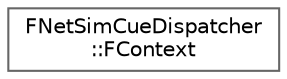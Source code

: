 digraph "Graphical Class Hierarchy"
{
 // INTERACTIVE_SVG=YES
 // LATEX_PDF_SIZE
  bgcolor="transparent";
  edge [fontname=Helvetica,fontsize=10,labelfontname=Helvetica,labelfontsize=10];
  node [fontname=Helvetica,fontsize=10,shape=box,height=0.2,width=0.4];
  rankdir="LR";
  Node0 [id="Node000000",label="FNetSimCueDispatcher\l::FContext",height=0.2,width=0.4,color="grey40", fillcolor="white", style="filled",URL="$d9/d84/structFNetSimCueDispatcher_1_1FContext.html",tooltip=" "];
}
